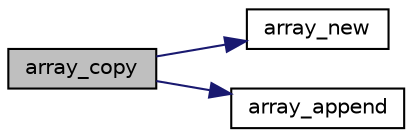 digraph "array_copy"
{
 // INTERACTIVE_SVG=YES
  edge [fontname="Helvetica",fontsize="10",labelfontname="Helvetica",labelfontsize="10"];
  node [fontname="Helvetica",fontsize="10",shape=record];
  rankdir="LR";
  Node1 [label="array_copy",height=0.2,width=0.4,color="black", fillcolor="grey75", style="filled", fontcolor="black"];
  Node1 -> Node2 [color="midnightblue",fontsize="10",style="solid",fontname="Helvetica"];
  Node2 [label="array_new",height=0.2,width=0.4,color="black", fillcolor="white", style="filled",URL="$array_8h.html#a17f04802b6e977f89715380dcc963a58"];
  Node1 -> Node3 [color="midnightblue",fontsize="10",style="solid",fontname="Helvetica"];
  Node3 [label="array_append",height=0.2,width=0.4,color="black", fillcolor="white", style="filled",URL="$array_8h.html#a20b181b962da6c387aa21fe74ea9afd5"];
}
